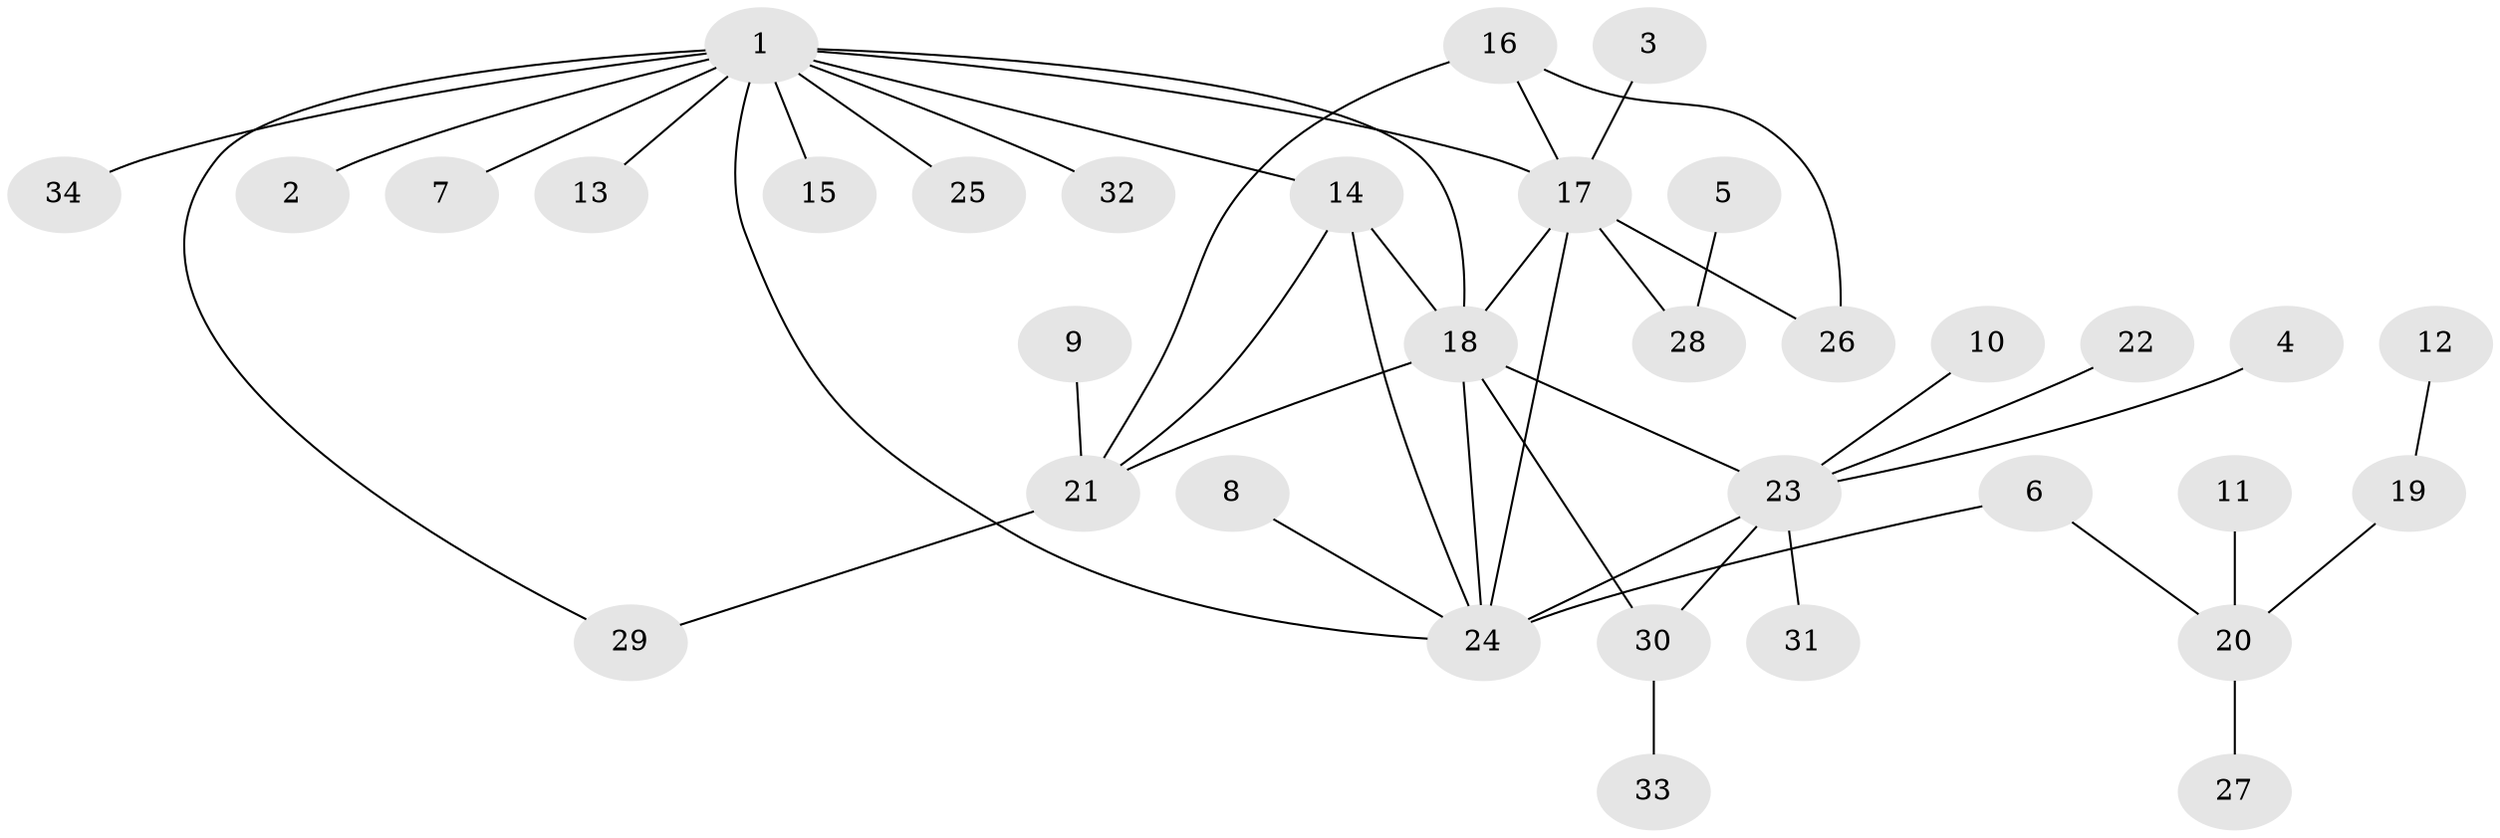 // original degree distribution, {6: 0.04477611940298507, 9: 0.029850746268656716, 3: 0.04477611940298507, 4: 0.11940298507462686, 8: 0.029850746268656716, 5: 0.029850746268656716, 1: 0.5522388059701493, 2: 0.14925373134328357}
// Generated by graph-tools (version 1.1) at 2025/26/03/09/25 03:26:39]
// undirected, 34 vertices, 44 edges
graph export_dot {
graph [start="1"]
  node [color=gray90,style=filled];
  1;
  2;
  3;
  4;
  5;
  6;
  7;
  8;
  9;
  10;
  11;
  12;
  13;
  14;
  15;
  16;
  17;
  18;
  19;
  20;
  21;
  22;
  23;
  24;
  25;
  26;
  27;
  28;
  29;
  30;
  31;
  32;
  33;
  34;
  1 -- 2 [weight=1.0];
  1 -- 7 [weight=1.0];
  1 -- 13 [weight=1.0];
  1 -- 14 [weight=1.0];
  1 -- 15 [weight=1.0];
  1 -- 17 [weight=1.0];
  1 -- 18 [weight=1.0];
  1 -- 24 [weight=1.0];
  1 -- 25 [weight=1.0];
  1 -- 29 [weight=1.0];
  1 -- 32 [weight=1.0];
  1 -- 34 [weight=1.0];
  3 -- 17 [weight=1.0];
  4 -- 23 [weight=1.0];
  5 -- 28 [weight=1.0];
  6 -- 20 [weight=1.0];
  6 -- 24 [weight=1.0];
  8 -- 24 [weight=1.0];
  9 -- 21 [weight=1.0];
  10 -- 23 [weight=1.0];
  11 -- 20 [weight=1.0];
  12 -- 19 [weight=1.0];
  14 -- 18 [weight=1.0];
  14 -- 21 [weight=1.0];
  14 -- 24 [weight=1.0];
  16 -- 17 [weight=1.0];
  16 -- 21 [weight=1.0];
  16 -- 26 [weight=1.0];
  17 -- 18 [weight=1.0];
  17 -- 24 [weight=2.0];
  17 -- 26 [weight=1.0];
  17 -- 28 [weight=1.0];
  18 -- 21 [weight=1.0];
  18 -- 23 [weight=2.0];
  18 -- 24 [weight=1.0];
  18 -- 30 [weight=1.0];
  19 -- 20 [weight=1.0];
  20 -- 27 [weight=1.0];
  21 -- 29 [weight=1.0];
  22 -- 23 [weight=1.0];
  23 -- 24 [weight=1.0];
  23 -- 30 [weight=1.0];
  23 -- 31 [weight=1.0];
  30 -- 33 [weight=1.0];
}
